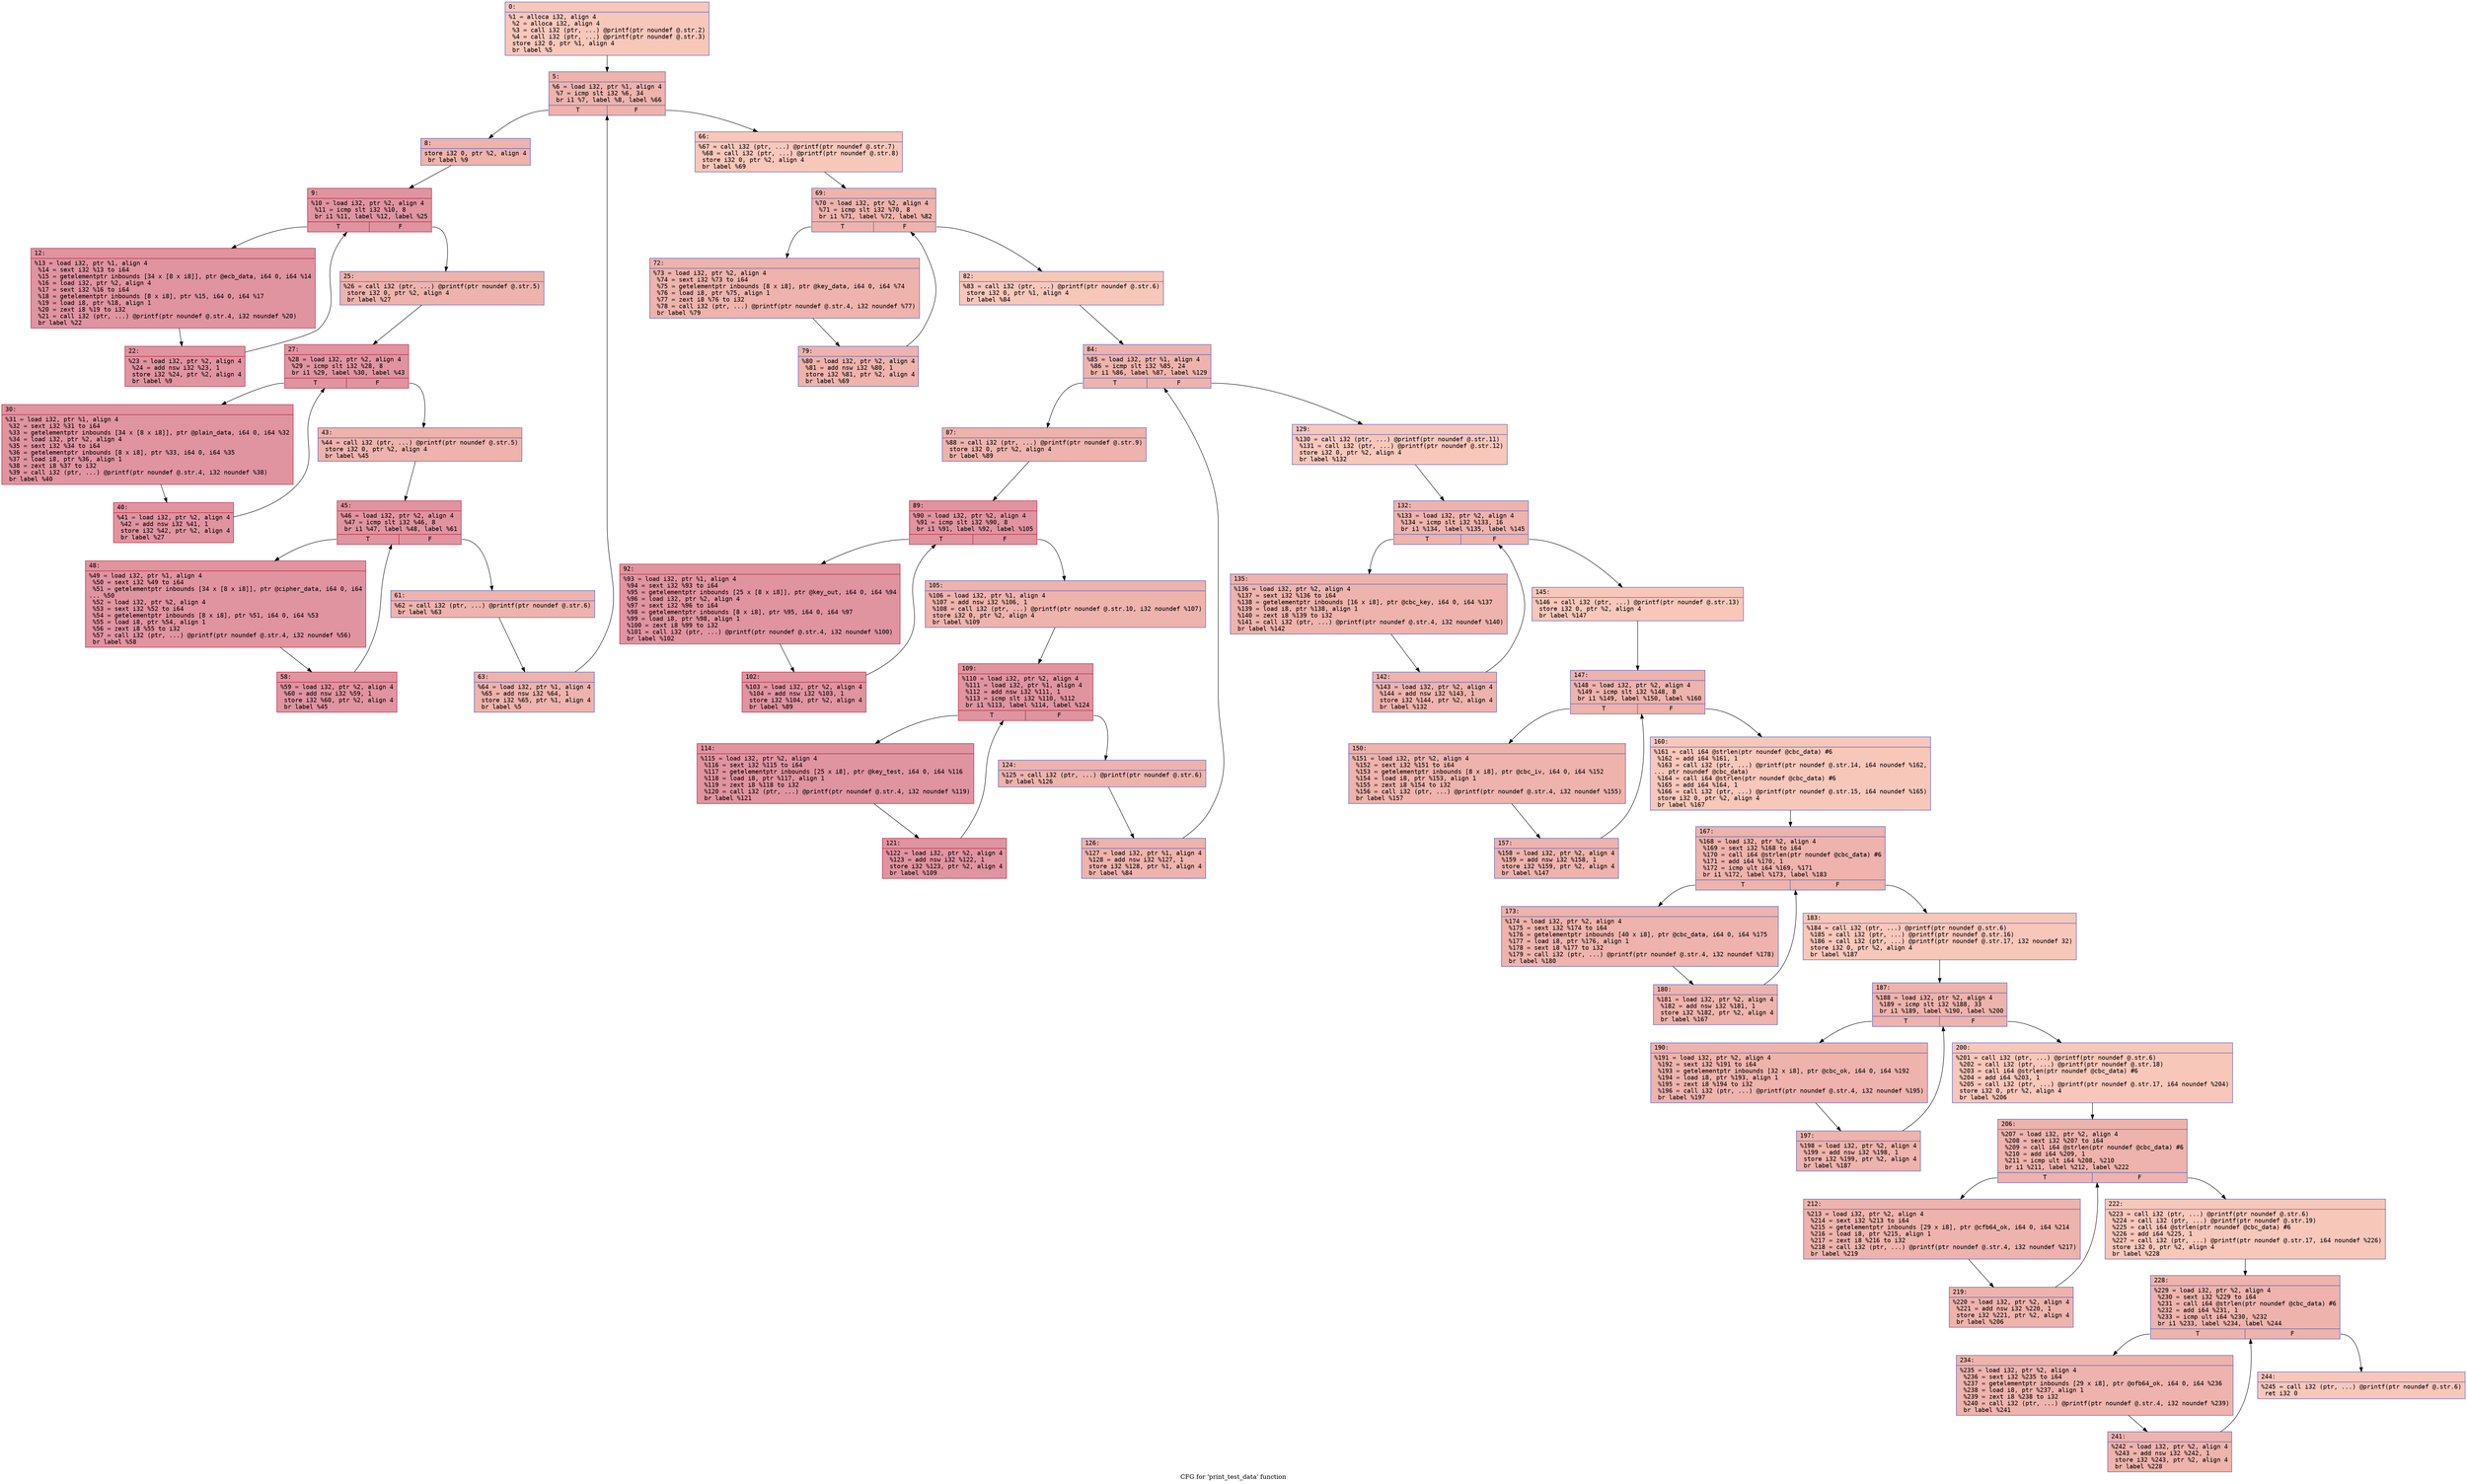 digraph "CFG for 'print_test_data' function" {
	label="CFG for 'print_test_data' function";

	Node0x600002095f90 [shape=record,color="#3d50c3ff", style=filled, fillcolor="#ec7f6370" fontname="Courier",label="{0:\l|  %1 = alloca i32, align 4\l  %2 = alloca i32, align 4\l  %3 = call i32 (ptr, ...) @printf(ptr noundef @.str.2)\l  %4 = call i32 (ptr, ...) @printf(ptr noundef @.str.3)\l  store i32 0, ptr %1, align 4\l  br label %5\l}"];
	Node0x600002095f90 -> Node0x600002095fe0[tooltip="0 -> 5\nProbability 100.00%" ];
	Node0x600002095fe0 [shape=record,color="#3d50c3ff", style=filled, fillcolor="#d6524470" fontname="Courier",label="{5:\l|  %6 = load i32, ptr %1, align 4\l  %7 = icmp slt i32 %6, 34\l  br i1 %7, label %8, label %66\l|{<s0>T|<s1>F}}"];
	Node0x600002095fe0:s0 -> Node0x600002096030[tooltip="5 -> 8\nProbability 96.88%" ];
	Node0x600002095fe0:s1 -> Node0x600002096490[tooltip="5 -> 66\nProbability 3.12%" ];
	Node0x600002096030 [shape=record,color="#3d50c3ff", style=filled, fillcolor="#d6524470" fontname="Courier",label="{8:\l|  store i32 0, ptr %2, align 4\l  br label %9\l}"];
	Node0x600002096030 -> Node0x600002096080[tooltip="8 -> 9\nProbability 100.00%" ];
	Node0x600002096080 [shape=record,color="#b70d28ff", style=filled, fillcolor="#b70d2870" fontname="Courier",label="{9:\l|  %10 = load i32, ptr %2, align 4\l  %11 = icmp slt i32 %10, 8\l  br i1 %11, label %12, label %25\l|{<s0>T|<s1>F}}"];
	Node0x600002096080:s0 -> Node0x6000020960d0[tooltip="9 -> 12\nProbability 96.88%" ];
	Node0x600002096080:s1 -> Node0x600002096170[tooltip="9 -> 25\nProbability 3.12%" ];
	Node0x6000020960d0 [shape=record,color="#b70d28ff", style=filled, fillcolor="#b70d2870" fontname="Courier",label="{12:\l|  %13 = load i32, ptr %1, align 4\l  %14 = sext i32 %13 to i64\l  %15 = getelementptr inbounds [34 x [8 x i8]], ptr @ecb_data, i64 0, i64 %14\l  %16 = load i32, ptr %2, align 4\l  %17 = sext i32 %16 to i64\l  %18 = getelementptr inbounds [8 x i8], ptr %15, i64 0, i64 %17\l  %19 = load i8, ptr %18, align 1\l  %20 = zext i8 %19 to i32\l  %21 = call i32 (ptr, ...) @printf(ptr noundef @.str.4, i32 noundef %20)\l  br label %22\l}"];
	Node0x6000020960d0 -> Node0x600002096120[tooltip="12 -> 22\nProbability 100.00%" ];
	Node0x600002096120 [shape=record,color="#b70d28ff", style=filled, fillcolor="#b70d2870" fontname="Courier",label="{22:\l|  %23 = load i32, ptr %2, align 4\l  %24 = add nsw i32 %23, 1\l  store i32 %24, ptr %2, align 4\l  br label %9\l}"];
	Node0x600002096120 -> Node0x600002096080[tooltip="22 -> 9\nProbability 100.00%" ];
	Node0x600002096170 [shape=record,color="#3d50c3ff", style=filled, fillcolor="#d6524470" fontname="Courier",label="{25:\l|  %26 = call i32 (ptr, ...) @printf(ptr noundef @.str.5)\l  store i32 0, ptr %2, align 4\l  br label %27\l}"];
	Node0x600002096170 -> Node0x6000020961c0[tooltip="25 -> 27\nProbability 100.00%" ];
	Node0x6000020961c0 [shape=record,color="#b70d28ff", style=filled, fillcolor="#b70d2870" fontname="Courier",label="{27:\l|  %28 = load i32, ptr %2, align 4\l  %29 = icmp slt i32 %28, 8\l  br i1 %29, label %30, label %43\l|{<s0>T|<s1>F}}"];
	Node0x6000020961c0:s0 -> Node0x600002096210[tooltip="27 -> 30\nProbability 96.88%" ];
	Node0x6000020961c0:s1 -> Node0x6000020962b0[tooltip="27 -> 43\nProbability 3.12%" ];
	Node0x600002096210 [shape=record,color="#b70d28ff", style=filled, fillcolor="#b70d2870" fontname="Courier",label="{30:\l|  %31 = load i32, ptr %1, align 4\l  %32 = sext i32 %31 to i64\l  %33 = getelementptr inbounds [34 x [8 x i8]], ptr @plain_data, i64 0, i64 %32\l  %34 = load i32, ptr %2, align 4\l  %35 = sext i32 %34 to i64\l  %36 = getelementptr inbounds [8 x i8], ptr %33, i64 0, i64 %35\l  %37 = load i8, ptr %36, align 1\l  %38 = zext i8 %37 to i32\l  %39 = call i32 (ptr, ...) @printf(ptr noundef @.str.4, i32 noundef %38)\l  br label %40\l}"];
	Node0x600002096210 -> Node0x600002096260[tooltip="30 -> 40\nProbability 100.00%" ];
	Node0x600002096260 [shape=record,color="#b70d28ff", style=filled, fillcolor="#b70d2870" fontname="Courier",label="{40:\l|  %41 = load i32, ptr %2, align 4\l  %42 = add nsw i32 %41, 1\l  store i32 %42, ptr %2, align 4\l  br label %27\l}"];
	Node0x600002096260 -> Node0x6000020961c0[tooltip="40 -> 27\nProbability 100.00%" ];
	Node0x6000020962b0 [shape=record,color="#3d50c3ff", style=filled, fillcolor="#d6524470" fontname="Courier",label="{43:\l|  %44 = call i32 (ptr, ...) @printf(ptr noundef @.str.5)\l  store i32 0, ptr %2, align 4\l  br label %45\l}"];
	Node0x6000020962b0 -> Node0x600002096300[tooltip="43 -> 45\nProbability 100.00%" ];
	Node0x600002096300 [shape=record,color="#b70d28ff", style=filled, fillcolor="#b70d2870" fontname="Courier",label="{45:\l|  %46 = load i32, ptr %2, align 4\l  %47 = icmp slt i32 %46, 8\l  br i1 %47, label %48, label %61\l|{<s0>T|<s1>F}}"];
	Node0x600002096300:s0 -> Node0x600002096350[tooltip="45 -> 48\nProbability 96.88%" ];
	Node0x600002096300:s1 -> Node0x6000020963f0[tooltip="45 -> 61\nProbability 3.12%" ];
	Node0x600002096350 [shape=record,color="#b70d28ff", style=filled, fillcolor="#b70d2870" fontname="Courier",label="{48:\l|  %49 = load i32, ptr %1, align 4\l  %50 = sext i32 %49 to i64\l  %51 = getelementptr inbounds [34 x [8 x i8]], ptr @cipher_data, i64 0, i64\l... %50\l  %52 = load i32, ptr %2, align 4\l  %53 = sext i32 %52 to i64\l  %54 = getelementptr inbounds [8 x i8], ptr %51, i64 0, i64 %53\l  %55 = load i8, ptr %54, align 1\l  %56 = zext i8 %55 to i32\l  %57 = call i32 (ptr, ...) @printf(ptr noundef @.str.4, i32 noundef %56)\l  br label %58\l}"];
	Node0x600002096350 -> Node0x6000020963a0[tooltip="48 -> 58\nProbability 100.00%" ];
	Node0x6000020963a0 [shape=record,color="#b70d28ff", style=filled, fillcolor="#b70d2870" fontname="Courier",label="{58:\l|  %59 = load i32, ptr %2, align 4\l  %60 = add nsw i32 %59, 1\l  store i32 %60, ptr %2, align 4\l  br label %45\l}"];
	Node0x6000020963a0 -> Node0x600002096300[tooltip="58 -> 45\nProbability 100.00%" ];
	Node0x6000020963f0 [shape=record,color="#3d50c3ff", style=filled, fillcolor="#d6524470" fontname="Courier",label="{61:\l|  %62 = call i32 (ptr, ...) @printf(ptr noundef @.str.6)\l  br label %63\l}"];
	Node0x6000020963f0 -> Node0x600002096440[tooltip="61 -> 63\nProbability 100.00%" ];
	Node0x600002096440 [shape=record,color="#3d50c3ff", style=filled, fillcolor="#d6524470" fontname="Courier",label="{63:\l|  %64 = load i32, ptr %1, align 4\l  %65 = add nsw i32 %64, 1\l  store i32 %65, ptr %1, align 4\l  br label %5\l}"];
	Node0x600002096440 -> Node0x600002095fe0[tooltip="63 -> 5\nProbability 100.00%" ];
	Node0x600002096490 [shape=record,color="#3d50c3ff", style=filled, fillcolor="#ec7f6370" fontname="Courier",label="{66:\l|  %67 = call i32 (ptr, ...) @printf(ptr noundef @.str.7)\l  %68 = call i32 (ptr, ...) @printf(ptr noundef @.str.8)\l  store i32 0, ptr %2, align 4\l  br label %69\l}"];
	Node0x600002096490 -> Node0x6000020964e0[tooltip="66 -> 69\nProbability 100.00%" ];
	Node0x6000020964e0 [shape=record,color="#3d50c3ff", style=filled, fillcolor="#d6524470" fontname="Courier",label="{69:\l|  %70 = load i32, ptr %2, align 4\l  %71 = icmp slt i32 %70, 8\l  br i1 %71, label %72, label %82\l|{<s0>T|<s1>F}}"];
	Node0x6000020964e0:s0 -> Node0x600002096530[tooltip="69 -> 72\nProbability 96.88%" ];
	Node0x6000020964e0:s1 -> Node0x6000020965d0[tooltip="69 -> 82\nProbability 3.12%" ];
	Node0x600002096530 [shape=record,color="#3d50c3ff", style=filled, fillcolor="#d6524470" fontname="Courier",label="{72:\l|  %73 = load i32, ptr %2, align 4\l  %74 = sext i32 %73 to i64\l  %75 = getelementptr inbounds [8 x i8], ptr @key_data, i64 0, i64 %74\l  %76 = load i8, ptr %75, align 1\l  %77 = zext i8 %76 to i32\l  %78 = call i32 (ptr, ...) @printf(ptr noundef @.str.4, i32 noundef %77)\l  br label %79\l}"];
	Node0x600002096530 -> Node0x600002096580[tooltip="72 -> 79\nProbability 100.00%" ];
	Node0x600002096580 [shape=record,color="#3d50c3ff", style=filled, fillcolor="#d6524470" fontname="Courier",label="{79:\l|  %80 = load i32, ptr %2, align 4\l  %81 = add nsw i32 %80, 1\l  store i32 %81, ptr %2, align 4\l  br label %69\l}"];
	Node0x600002096580 -> Node0x6000020964e0[tooltip="79 -> 69\nProbability 100.00%" ];
	Node0x6000020965d0 [shape=record,color="#3d50c3ff", style=filled, fillcolor="#ec7f6370" fontname="Courier",label="{82:\l|  %83 = call i32 (ptr, ...) @printf(ptr noundef @.str.6)\l  store i32 0, ptr %1, align 4\l  br label %84\l}"];
	Node0x6000020965d0 -> Node0x600002096620[tooltip="82 -> 84\nProbability 100.00%" ];
	Node0x600002096620 [shape=record,color="#3d50c3ff", style=filled, fillcolor="#d6524470" fontname="Courier",label="{84:\l|  %85 = load i32, ptr %1, align 4\l  %86 = icmp slt i32 %85, 24\l  br i1 %86, label %87, label %129\l|{<s0>T|<s1>F}}"];
	Node0x600002096620:s0 -> Node0x600002096670[tooltip="84 -> 87\nProbability 96.88%" ];
	Node0x600002096620:s1 -> Node0x600002096990[tooltip="84 -> 129\nProbability 3.12%" ];
	Node0x600002096670 [shape=record,color="#3d50c3ff", style=filled, fillcolor="#d6524470" fontname="Courier",label="{87:\l|  %88 = call i32 (ptr, ...) @printf(ptr noundef @.str.9)\l  store i32 0, ptr %2, align 4\l  br label %89\l}"];
	Node0x600002096670 -> Node0x6000020966c0[tooltip="87 -> 89\nProbability 100.00%" ];
	Node0x6000020966c0 [shape=record,color="#b70d28ff", style=filled, fillcolor="#b70d2870" fontname="Courier",label="{89:\l|  %90 = load i32, ptr %2, align 4\l  %91 = icmp slt i32 %90, 8\l  br i1 %91, label %92, label %105\l|{<s0>T|<s1>F}}"];
	Node0x6000020966c0:s0 -> Node0x600002096710[tooltip="89 -> 92\nProbability 96.88%" ];
	Node0x6000020966c0:s1 -> Node0x6000020967b0[tooltip="89 -> 105\nProbability 3.12%" ];
	Node0x600002096710 [shape=record,color="#b70d28ff", style=filled, fillcolor="#b70d2870" fontname="Courier",label="{92:\l|  %93 = load i32, ptr %1, align 4\l  %94 = sext i32 %93 to i64\l  %95 = getelementptr inbounds [25 x [8 x i8]], ptr @key_out, i64 0, i64 %94\l  %96 = load i32, ptr %2, align 4\l  %97 = sext i32 %96 to i64\l  %98 = getelementptr inbounds [8 x i8], ptr %95, i64 0, i64 %97\l  %99 = load i8, ptr %98, align 1\l  %100 = zext i8 %99 to i32\l  %101 = call i32 (ptr, ...) @printf(ptr noundef @.str.4, i32 noundef %100)\l  br label %102\l}"];
	Node0x600002096710 -> Node0x600002096760[tooltip="92 -> 102\nProbability 100.00%" ];
	Node0x600002096760 [shape=record,color="#b70d28ff", style=filled, fillcolor="#b70d2870" fontname="Courier",label="{102:\l|  %103 = load i32, ptr %2, align 4\l  %104 = add nsw i32 %103, 1\l  store i32 %104, ptr %2, align 4\l  br label %89\l}"];
	Node0x600002096760 -> Node0x6000020966c0[tooltip="102 -> 89\nProbability 100.00%" ];
	Node0x6000020967b0 [shape=record,color="#3d50c3ff", style=filled, fillcolor="#d6524470" fontname="Courier",label="{105:\l|  %106 = load i32, ptr %1, align 4\l  %107 = add nsw i32 %106, 1\l  %108 = call i32 (ptr, ...) @printf(ptr noundef @.str.10, i32 noundef %107)\l  store i32 0, ptr %2, align 4\l  br label %109\l}"];
	Node0x6000020967b0 -> Node0x600002096800[tooltip="105 -> 109\nProbability 100.00%" ];
	Node0x600002096800 [shape=record,color="#b70d28ff", style=filled, fillcolor="#b70d2870" fontname="Courier",label="{109:\l|  %110 = load i32, ptr %2, align 4\l  %111 = load i32, ptr %1, align 4\l  %112 = add nsw i32 %111, 1\l  %113 = icmp slt i32 %110, %112\l  br i1 %113, label %114, label %124\l|{<s0>T|<s1>F}}"];
	Node0x600002096800:s0 -> Node0x600002096850[tooltip="109 -> 114\nProbability 96.88%" ];
	Node0x600002096800:s1 -> Node0x6000020968f0[tooltip="109 -> 124\nProbability 3.12%" ];
	Node0x600002096850 [shape=record,color="#b70d28ff", style=filled, fillcolor="#b70d2870" fontname="Courier",label="{114:\l|  %115 = load i32, ptr %2, align 4\l  %116 = sext i32 %115 to i64\l  %117 = getelementptr inbounds [25 x i8], ptr @key_test, i64 0, i64 %116\l  %118 = load i8, ptr %117, align 1\l  %119 = zext i8 %118 to i32\l  %120 = call i32 (ptr, ...) @printf(ptr noundef @.str.4, i32 noundef %119)\l  br label %121\l}"];
	Node0x600002096850 -> Node0x6000020968a0[tooltip="114 -> 121\nProbability 100.00%" ];
	Node0x6000020968a0 [shape=record,color="#b70d28ff", style=filled, fillcolor="#b70d2870" fontname="Courier",label="{121:\l|  %122 = load i32, ptr %2, align 4\l  %123 = add nsw i32 %122, 1\l  store i32 %123, ptr %2, align 4\l  br label %109\l}"];
	Node0x6000020968a0 -> Node0x600002096800[tooltip="121 -> 109\nProbability 100.00%" ];
	Node0x6000020968f0 [shape=record,color="#3d50c3ff", style=filled, fillcolor="#d6524470" fontname="Courier",label="{124:\l|  %125 = call i32 (ptr, ...) @printf(ptr noundef @.str.6)\l  br label %126\l}"];
	Node0x6000020968f0 -> Node0x600002096940[tooltip="124 -> 126\nProbability 100.00%" ];
	Node0x600002096940 [shape=record,color="#3d50c3ff", style=filled, fillcolor="#d6524470" fontname="Courier",label="{126:\l|  %127 = load i32, ptr %1, align 4\l  %128 = add nsw i32 %127, 1\l  store i32 %128, ptr %1, align 4\l  br label %84\l}"];
	Node0x600002096940 -> Node0x600002096620[tooltip="126 -> 84\nProbability 100.00%" ];
	Node0x600002096990 [shape=record,color="#3d50c3ff", style=filled, fillcolor="#ec7f6370" fontname="Courier",label="{129:\l|  %130 = call i32 (ptr, ...) @printf(ptr noundef @.str.11)\l  %131 = call i32 (ptr, ...) @printf(ptr noundef @.str.12)\l  store i32 0, ptr %2, align 4\l  br label %132\l}"];
	Node0x600002096990 -> Node0x6000020969e0[tooltip="129 -> 132\nProbability 100.00%" ];
	Node0x6000020969e0 [shape=record,color="#3d50c3ff", style=filled, fillcolor="#d6524470" fontname="Courier",label="{132:\l|  %133 = load i32, ptr %2, align 4\l  %134 = icmp slt i32 %133, 16\l  br i1 %134, label %135, label %145\l|{<s0>T|<s1>F}}"];
	Node0x6000020969e0:s0 -> Node0x600002096a30[tooltip="132 -> 135\nProbability 96.88%" ];
	Node0x6000020969e0:s1 -> Node0x600002096ad0[tooltip="132 -> 145\nProbability 3.12%" ];
	Node0x600002096a30 [shape=record,color="#3d50c3ff", style=filled, fillcolor="#d6524470" fontname="Courier",label="{135:\l|  %136 = load i32, ptr %2, align 4\l  %137 = sext i32 %136 to i64\l  %138 = getelementptr inbounds [16 x i8], ptr @cbc_key, i64 0, i64 %137\l  %139 = load i8, ptr %138, align 1\l  %140 = zext i8 %139 to i32\l  %141 = call i32 (ptr, ...) @printf(ptr noundef @.str.4, i32 noundef %140)\l  br label %142\l}"];
	Node0x600002096a30 -> Node0x600002096a80[tooltip="135 -> 142\nProbability 100.00%" ];
	Node0x600002096a80 [shape=record,color="#3d50c3ff", style=filled, fillcolor="#d6524470" fontname="Courier",label="{142:\l|  %143 = load i32, ptr %2, align 4\l  %144 = add nsw i32 %143, 1\l  store i32 %144, ptr %2, align 4\l  br label %132\l}"];
	Node0x600002096a80 -> Node0x6000020969e0[tooltip="142 -> 132\nProbability 100.00%" ];
	Node0x600002096ad0 [shape=record,color="#3d50c3ff", style=filled, fillcolor="#ec7f6370" fontname="Courier",label="{145:\l|  %146 = call i32 (ptr, ...) @printf(ptr noundef @.str.13)\l  store i32 0, ptr %2, align 4\l  br label %147\l}"];
	Node0x600002096ad0 -> Node0x600002096b20[tooltip="145 -> 147\nProbability 100.00%" ];
	Node0x600002096b20 [shape=record,color="#3d50c3ff", style=filled, fillcolor="#d6524470" fontname="Courier",label="{147:\l|  %148 = load i32, ptr %2, align 4\l  %149 = icmp slt i32 %148, 8\l  br i1 %149, label %150, label %160\l|{<s0>T|<s1>F}}"];
	Node0x600002096b20:s0 -> Node0x600002096b70[tooltip="147 -> 150\nProbability 96.88%" ];
	Node0x600002096b20:s1 -> Node0x600002096c10[tooltip="147 -> 160\nProbability 3.12%" ];
	Node0x600002096b70 [shape=record,color="#3d50c3ff", style=filled, fillcolor="#d6524470" fontname="Courier",label="{150:\l|  %151 = load i32, ptr %2, align 4\l  %152 = sext i32 %151 to i64\l  %153 = getelementptr inbounds [8 x i8], ptr @cbc_iv, i64 0, i64 %152\l  %154 = load i8, ptr %153, align 1\l  %155 = zext i8 %154 to i32\l  %156 = call i32 (ptr, ...) @printf(ptr noundef @.str.4, i32 noundef %155)\l  br label %157\l}"];
	Node0x600002096b70 -> Node0x600002096bc0[tooltip="150 -> 157\nProbability 100.00%" ];
	Node0x600002096bc0 [shape=record,color="#3d50c3ff", style=filled, fillcolor="#d6524470" fontname="Courier",label="{157:\l|  %158 = load i32, ptr %2, align 4\l  %159 = add nsw i32 %158, 1\l  store i32 %159, ptr %2, align 4\l  br label %147\l}"];
	Node0x600002096bc0 -> Node0x600002096b20[tooltip="157 -> 147\nProbability 100.00%" ];
	Node0x600002096c10 [shape=record,color="#3d50c3ff", style=filled, fillcolor="#ec7f6370" fontname="Courier",label="{160:\l|  %161 = call i64 @strlen(ptr noundef @cbc_data) #6\l  %162 = add i64 %161, 1\l  %163 = call i32 (ptr, ...) @printf(ptr noundef @.str.14, i64 noundef %162,\l... ptr noundef @cbc_data)\l  %164 = call i64 @strlen(ptr noundef @cbc_data) #6\l  %165 = add i64 %164, 1\l  %166 = call i32 (ptr, ...) @printf(ptr noundef @.str.15, i64 noundef %165)\l  store i32 0, ptr %2, align 4\l  br label %167\l}"];
	Node0x600002096c10 -> Node0x600002096c60[tooltip="160 -> 167\nProbability 100.00%" ];
	Node0x600002096c60 [shape=record,color="#3d50c3ff", style=filled, fillcolor="#d6524470" fontname="Courier",label="{167:\l|  %168 = load i32, ptr %2, align 4\l  %169 = sext i32 %168 to i64\l  %170 = call i64 @strlen(ptr noundef @cbc_data) #6\l  %171 = add i64 %170, 1\l  %172 = icmp ult i64 %169, %171\l  br i1 %172, label %173, label %183\l|{<s0>T|<s1>F}}"];
	Node0x600002096c60:s0 -> Node0x600002096cb0[tooltip="167 -> 173\nProbability 96.88%" ];
	Node0x600002096c60:s1 -> Node0x600002096d50[tooltip="167 -> 183\nProbability 3.12%" ];
	Node0x600002096cb0 [shape=record,color="#3d50c3ff", style=filled, fillcolor="#d6524470" fontname="Courier",label="{173:\l|  %174 = load i32, ptr %2, align 4\l  %175 = sext i32 %174 to i64\l  %176 = getelementptr inbounds [40 x i8], ptr @cbc_data, i64 0, i64 %175\l  %177 = load i8, ptr %176, align 1\l  %178 = sext i8 %177 to i32\l  %179 = call i32 (ptr, ...) @printf(ptr noundef @.str.4, i32 noundef %178)\l  br label %180\l}"];
	Node0x600002096cb0 -> Node0x600002096d00[tooltip="173 -> 180\nProbability 100.00%" ];
	Node0x600002096d00 [shape=record,color="#3d50c3ff", style=filled, fillcolor="#d6524470" fontname="Courier",label="{180:\l|  %181 = load i32, ptr %2, align 4\l  %182 = add nsw i32 %181, 1\l  store i32 %182, ptr %2, align 4\l  br label %167\l}"];
	Node0x600002096d00 -> Node0x600002096c60[tooltip="180 -> 167\nProbability 100.00%" ];
	Node0x600002096d50 [shape=record,color="#3d50c3ff", style=filled, fillcolor="#ec7f6370" fontname="Courier",label="{183:\l|  %184 = call i32 (ptr, ...) @printf(ptr noundef @.str.6)\l  %185 = call i32 (ptr, ...) @printf(ptr noundef @.str.16)\l  %186 = call i32 (ptr, ...) @printf(ptr noundef @.str.17, i32 noundef 32)\l  store i32 0, ptr %2, align 4\l  br label %187\l}"];
	Node0x600002096d50 -> Node0x600002096da0[tooltip="183 -> 187\nProbability 100.00%" ];
	Node0x600002096da0 [shape=record,color="#3d50c3ff", style=filled, fillcolor="#d6524470" fontname="Courier",label="{187:\l|  %188 = load i32, ptr %2, align 4\l  %189 = icmp slt i32 %188, 33\l  br i1 %189, label %190, label %200\l|{<s0>T|<s1>F}}"];
	Node0x600002096da0:s0 -> Node0x600002096df0[tooltip="187 -> 190\nProbability 96.88%" ];
	Node0x600002096da0:s1 -> Node0x600002096e90[tooltip="187 -> 200\nProbability 3.12%" ];
	Node0x600002096df0 [shape=record,color="#3d50c3ff", style=filled, fillcolor="#d6524470" fontname="Courier",label="{190:\l|  %191 = load i32, ptr %2, align 4\l  %192 = sext i32 %191 to i64\l  %193 = getelementptr inbounds [32 x i8], ptr @cbc_ok, i64 0, i64 %192\l  %194 = load i8, ptr %193, align 1\l  %195 = zext i8 %194 to i32\l  %196 = call i32 (ptr, ...) @printf(ptr noundef @.str.4, i32 noundef %195)\l  br label %197\l}"];
	Node0x600002096df0 -> Node0x600002096e40[tooltip="190 -> 197\nProbability 100.00%" ];
	Node0x600002096e40 [shape=record,color="#3d50c3ff", style=filled, fillcolor="#d6524470" fontname="Courier",label="{197:\l|  %198 = load i32, ptr %2, align 4\l  %199 = add nsw i32 %198, 1\l  store i32 %199, ptr %2, align 4\l  br label %187\l}"];
	Node0x600002096e40 -> Node0x600002096da0[tooltip="197 -> 187\nProbability 100.00%" ];
	Node0x600002096e90 [shape=record,color="#3d50c3ff", style=filled, fillcolor="#ec7f6370" fontname="Courier",label="{200:\l|  %201 = call i32 (ptr, ...) @printf(ptr noundef @.str.6)\l  %202 = call i32 (ptr, ...) @printf(ptr noundef @.str.18)\l  %203 = call i64 @strlen(ptr noundef @cbc_data) #6\l  %204 = add i64 %203, 1\l  %205 = call i32 (ptr, ...) @printf(ptr noundef @.str.17, i64 noundef %204)\l  store i32 0, ptr %2, align 4\l  br label %206\l}"];
	Node0x600002096e90 -> Node0x600002096ee0[tooltip="200 -> 206\nProbability 100.00%" ];
	Node0x600002096ee0 [shape=record,color="#3d50c3ff", style=filled, fillcolor="#d6524470" fontname="Courier",label="{206:\l|  %207 = load i32, ptr %2, align 4\l  %208 = sext i32 %207 to i64\l  %209 = call i64 @strlen(ptr noundef @cbc_data) #6\l  %210 = add i64 %209, 1\l  %211 = icmp ult i64 %208, %210\l  br i1 %211, label %212, label %222\l|{<s0>T|<s1>F}}"];
	Node0x600002096ee0:s0 -> Node0x600002096f30[tooltip="206 -> 212\nProbability 96.88%" ];
	Node0x600002096ee0:s1 -> Node0x600002096fd0[tooltip="206 -> 222\nProbability 3.12%" ];
	Node0x600002096f30 [shape=record,color="#3d50c3ff", style=filled, fillcolor="#d6524470" fontname="Courier",label="{212:\l|  %213 = load i32, ptr %2, align 4\l  %214 = sext i32 %213 to i64\l  %215 = getelementptr inbounds [29 x i8], ptr @cfb64_ok, i64 0, i64 %214\l  %216 = load i8, ptr %215, align 1\l  %217 = zext i8 %216 to i32\l  %218 = call i32 (ptr, ...) @printf(ptr noundef @.str.4, i32 noundef %217)\l  br label %219\l}"];
	Node0x600002096f30 -> Node0x600002096f80[tooltip="212 -> 219\nProbability 100.00%" ];
	Node0x600002096f80 [shape=record,color="#3d50c3ff", style=filled, fillcolor="#d6524470" fontname="Courier",label="{219:\l|  %220 = load i32, ptr %2, align 4\l  %221 = add nsw i32 %220, 1\l  store i32 %221, ptr %2, align 4\l  br label %206\l}"];
	Node0x600002096f80 -> Node0x600002096ee0[tooltip="219 -> 206\nProbability 100.00%" ];
	Node0x600002096fd0 [shape=record,color="#3d50c3ff", style=filled, fillcolor="#ec7f6370" fontname="Courier",label="{222:\l|  %223 = call i32 (ptr, ...) @printf(ptr noundef @.str.6)\l  %224 = call i32 (ptr, ...) @printf(ptr noundef @.str.19)\l  %225 = call i64 @strlen(ptr noundef @cbc_data) #6\l  %226 = add i64 %225, 1\l  %227 = call i32 (ptr, ...) @printf(ptr noundef @.str.17, i64 noundef %226)\l  store i32 0, ptr %2, align 4\l  br label %228\l}"];
	Node0x600002096fd0 -> Node0x600002097020[tooltip="222 -> 228\nProbability 100.00%" ];
	Node0x600002097020 [shape=record,color="#3d50c3ff", style=filled, fillcolor="#d6524470" fontname="Courier",label="{228:\l|  %229 = load i32, ptr %2, align 4\l  %230 = sext i32 %229 to i64\l  %231 = call i64 @strlen(ptr noundef @cbc_data) #6\l  %232 = add i64 %231, 1\l  %233 = icmp ult i64 %230, %232\l  br i1 %233, label %234, label %244\l|{<s0>T|<s1>F}}"];
	Node0x600002097020:s0 -> Node0x600002097070[tooltip="228 -> 234\nProbability 96.88%" ];
	Node0x600002097020:s1 -> Node0x600002097110[tooltip="228 -> 244\nProbability 3.12%" ];
	Node0x600002097070 [shape=record,color="#3d50c3ff", style=filled, fillcolor="#d6524470" fontname="Courier",label="{234:\l|  %235 = load i32, ptr %2, align 4\l  %236 = sext i32 %235 to i64\l  %237 = getelementptr inbounds [29 x i8], ptr @ofb64_ok, i64 0, i64 %236\l  %238 = load i8, ptr %237, align 1\l  %239 = zext i8 %238 to i32\l  %240 = call i32 (ptr, ...) @printf(ptr noundef @.str.4, i32 noundef %239)\l  br label %241\l}"];
	Node0x600002097070 -> Node0x6000020970c0[tooltip="234 -> 241\nProbability 100.00%" ];
	Node0x6000020970c0 [shape=record,color="#3d50c3ff", style=filled, fillcolor="#d6524470" fontname="Courier",label="{241:\l|  %242 = load i32, ptr %2, align 4\l  %243 = add nsw i32 %242, 1\l  store i32 %243, ptr %2, align 4\l  br label %228\l}"];
	Node0x6000020970c0 -> Node0x600002097020[tooltip="241 -> 228\nProbability 100.00%" ];
	Node0x600002097110 [shape=record,color="#3d50c3ff", style=filled, fillcolor="#ec7f6370" fontname="Courier",label="{244:\l|  %245 = call i32 (ptr, ...) @printf(ptr noundef @.str.6)\l  ret i32 0\l}"];
}
